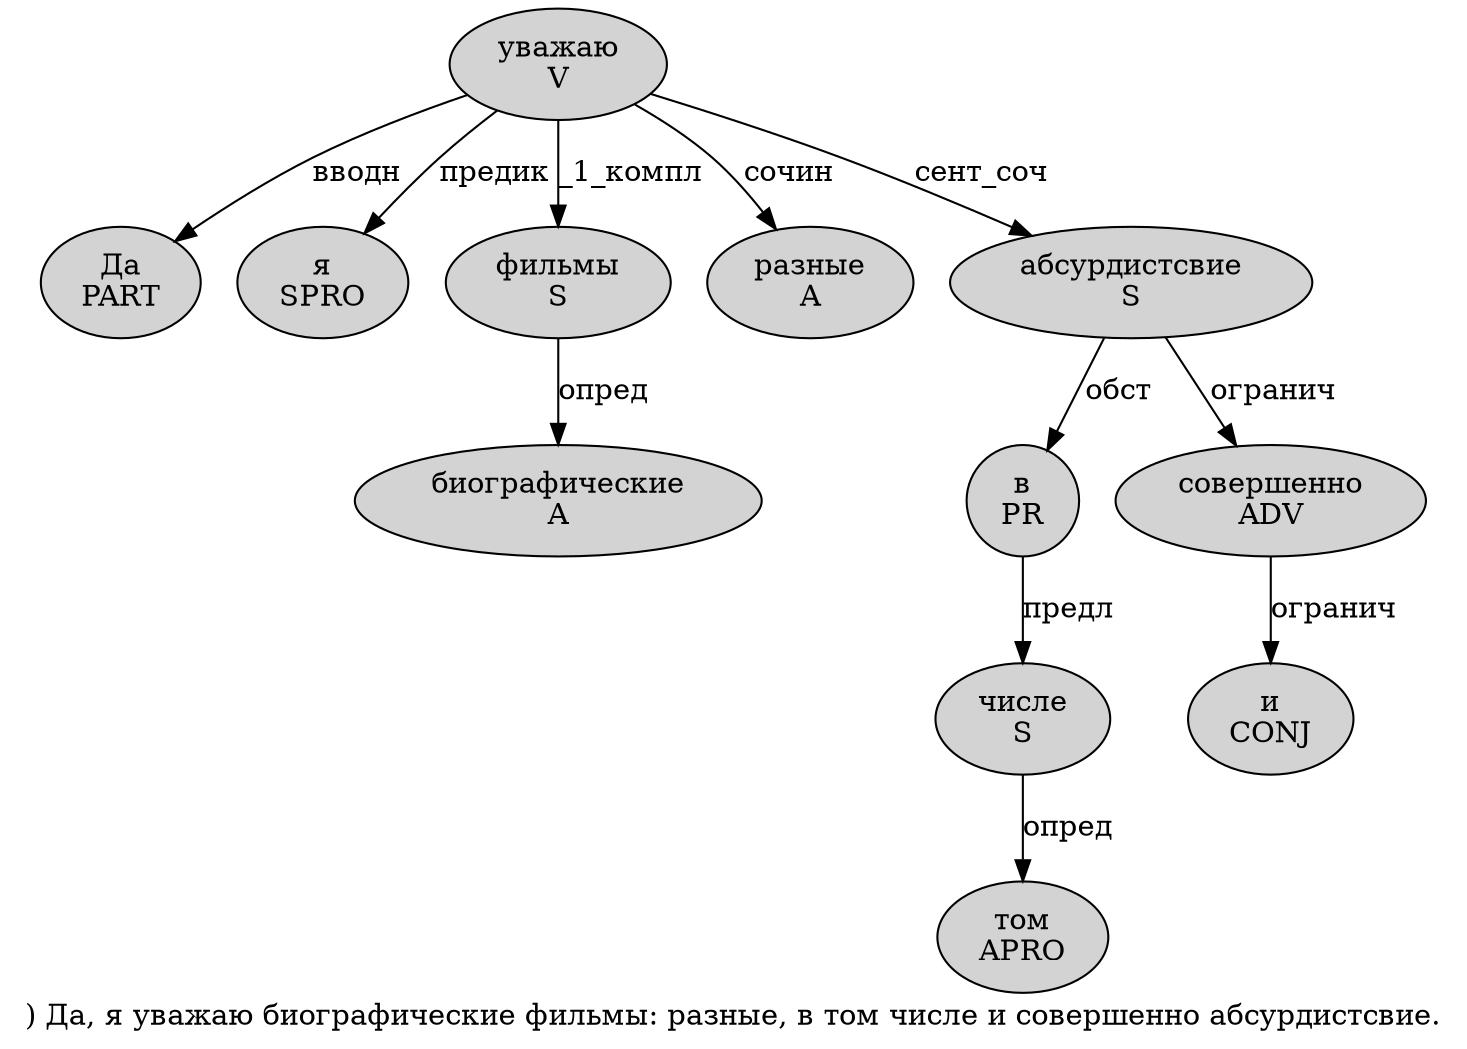 digraph SENTENCE_3628 {
	graph [label=") Да, я уважаю биографические фильмы: разные, в том числе и совершенно абсурдистсвие."]
	node [style=filled]
		1 [label="Да
PART" color="" fillcolor=lightgray penwidth=1 shape=ellipse]
		3 [label="я
SPRO" color="" fillcolor=lightgray penwidth=1 shape=ellipse]
		4 [label="уважаю
V" color="" fillcolor=lightgray penwidth=1 shape=ellipse]
		5 [label="биографические
A" color="" fillcolor=lightgray penwidth=1 shape=ellipse]
		6 [label="фильмы
S" color="" fillcolor=lightgray penwidth=1 shape=ellipse]
		8 [label="разные
A" color="" fillcolor=lightgray penwidth=1 shape=ellipse]
		10 [label="в
PR" color="" fillcolor=lightgray penwidth=1 shape=ellipse]
		11 [label="том
APRO" color="" fillcolor=lightgray penwidth=1 shape=ellipse]
		12 [label="числе
S" color="" fillcolor=lightgray penwidth=1 shape=ellipse]
		13 [label="и
CONJ" color="" fillcolor=lightgray penwidth=1 shape=ellipse]
		14 [label="совершенно
ADV" color="" fillcolor=lightgray penwidth=1 shape=ellipse]
		15 [label="абсурдистсвие
S" color="" fillcolor=lightgray penwidth=1 shape=ellipse]
			14 -> 13 [label="огранич"]
			6 -> 5 [label="опред"]
			15 -> 10 [label="обст"]
			15 -> 14 [label="огранич"]
			4 -> 1 [label="вводн"]
			4 -> 3 [label="предик"]
			4 -> 6 [label="_1_компл"]
			4 -> 8 [label="сочин"]
			4 -> 15 [label="сент_соч"]
			12 -> 11 [label="опред"]
			10 -> 12 [label="предл"]
}